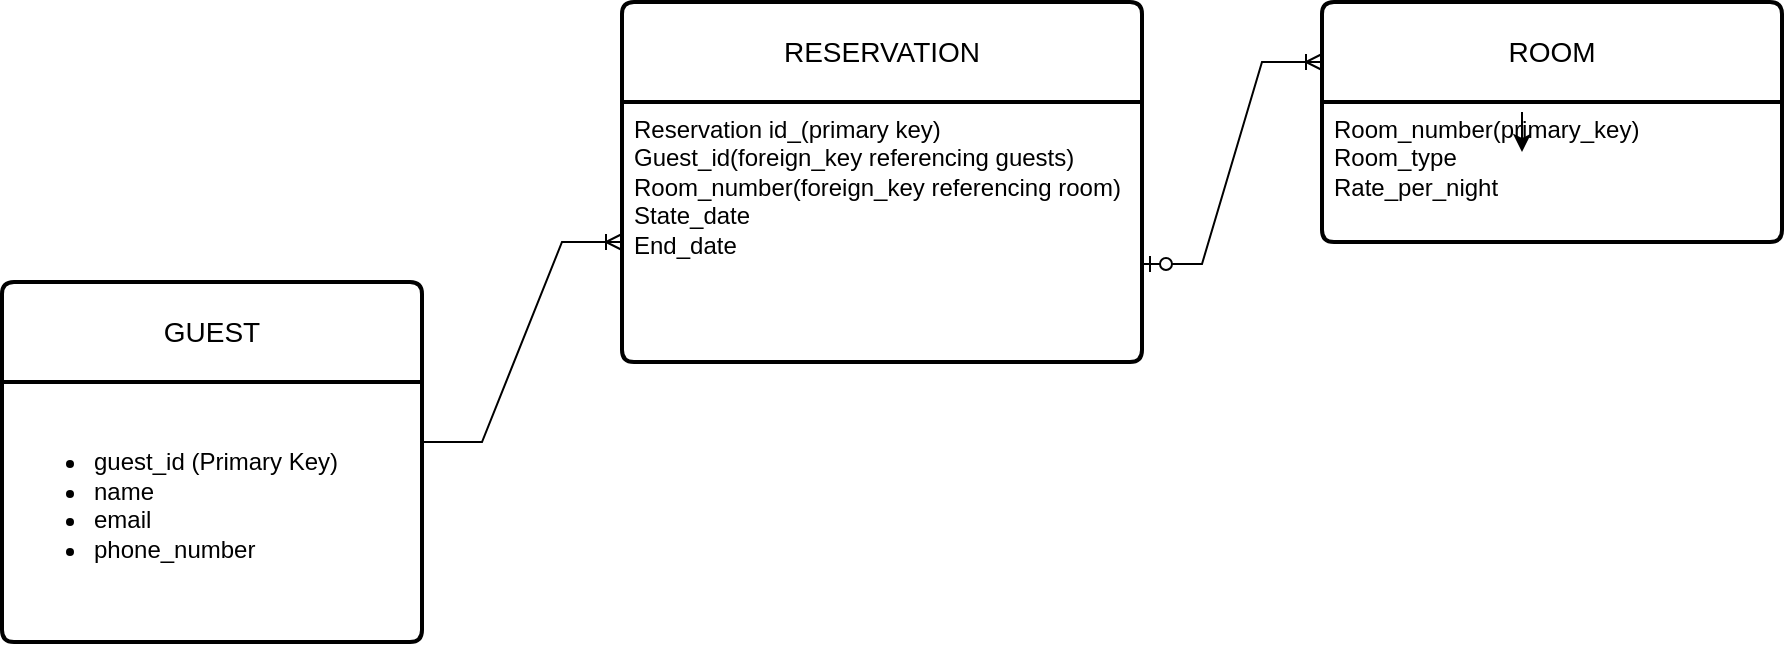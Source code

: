 <mxfile version="23.1.5" type="device">
  <diagram name="Page-1" id="DRgibLF88fHcoCF2ADJT">
    <mxGraphModel dx="1730" dy="532" grid="1" gridSize="10" guides="1" tooltips="1" connect="1" arrows="1" fold="1" page="1" pageScale="1" pageWidth="850" pageHeight="1100" math="0" shadow="0">
      <root>
        <mxCell id="0" />
        <mxCell id="1" parent="0" />
        <mxCell id="nG4i6t0KgDVATb0Ji4Qr-19" value="GUEST" style="swimlane;childLayout=stackLayout;horizontal=1;startSize=50;horizontalStack=0;rounded=1;fontSize=14;fontStyle=0;strokeWidth=2;resizeParent=0;resizeLast=1;shadow=0;dashed=0;align=center;arcSize=4;whiteSpace=wrap;html=1;" vertex="1" parent="1">
          <mxGeometry x="-90" y="600" width="210" height="180" as="geometry" />
        </mxCell>
        <mxCell id="nG4i6t0KgDVATb0Ji4Qr-20" value="&#xa;&lt;ul&gt;&lt;li&gt;guest_id (Primary Key)&lt;/li&gt;&lt;li&gt;name&lt;/li&gt;&lt;li&gt;email&lt;/li&gt;&lt;li&gt;phone_number&lt;/li&gt;&lt;/ul&gt;&#xa;&#xa;" style="align=left;strokeColor=none;fillColor=none;spacingLeft=4;fontSize=12;verticalAlign=top;resizable=0;rotatable=0;part=1;html=1;" vertex="1" parent="nG4i6t0KgDVATb0Ji4Qr-19">
          <mxGeometry y="50" width="210" height="130" as="geometry" />
        </mxCell>
        <mxCell id="nG4i6t0KgDVATb0Ji4Qr-26" value="" style="edgeStyle=entityRelationEdgeStyle;fontSize=12;html=1;endArrow=ERoneToMany;rounded=0;" edge="1" parent="1">
          <mxGeometry width="100" height="100" relative="1" as="geometry">
            <mxPoint x="120" y="680" as="sourcePoint" />
            <mxPoint x="220" y="580" as="targetPoint" />
          </mxGeometry>
        </mxCell>
        <mxCell id="nG4i6t0KgDVATb0Ji4Qr-28" value="" style="edgeStyle=entityRelationEdgeStyle;fontSize=12;html=1;endArrow=ERoneToMany;startArrow=ERzeroToOne;rounded=0;exitX=1;exitY=0.623;exitDx=0;exitDy=0;entryX=0;entryY=0.25;entryDx=0;entryDy=0;exitPerimeter=0;" edge="1" parent="1" source="nG4i6t0KgDVATb0Ji4Qr-43" target="nG4i6t0KgDVATb0Ji4Qr-38">
          <mxGeometry width="100" height="100" relative="1" as="geometry">
            <mxPoint x="530" y="635" as="sourcePoint" />
            <mxPoint x="610" y="620" as="targetPoint" />
            <Array as="points">
              <mxPoint x="560" y="650" />
            </Array>
          </mxGeometry>
        </mxCell>
        <mxCell id="nG4i6t0KgDVATb0Ji4Qr-29" style="edgeStyle=orthogonalEdgeStyle;rounded=0;orthogonalLoop=1;jettySize=auto;html=1;" edge="1" parent="1">
          <mxGeometry relative="1" as="geometry">
            <mxPoint x="670" y="515" as="sourcePoint" />
            <mxPoint x="670" y="535" as="targetPoint" />
          </mxGeometry>
        </mxCell>
        <mxCell id="nG4i6t0KgDVATb0Ji4Qr-38" value="ROOM" style="swimlane;childLayout=stackLayout;horizontal=1;startSize=50;horizontalStack=0;rounded=1;fontSize=14;fontStyle=0;strokeWidth=2;resizeParent=0;resizeLast=1;shadow=0;dashed=0;align=center;arcSize=4;whiteSpace=wrap;html=1;" vertex="1" parent="1">
          <mxGeometry x="570" y="460" width="230" height="120" as="geometry" />
        </mxCell>
        <mxCell id="nG4i6t0KgDVATb0Ji4Qr-39" value="Room_number(primary_key)&lt;br&gt;Room_type&lt;br&gt;Rate_per_night" style="align=left;strokeColor=none;fillColor=none;spacingLeft=4;fontSize=12;verticalAlign=top;resizable=0;rotatable=0;part=1;html=1;" vertex="1" parent="nG4i6t0KgDVATb0Ji4Qr-38">
          <mxGeometry y="50" width="230" height="70" as="geometry" />
        </mxCell>
        <mxCell id="nG4i6t0KgDVATb0Ji4Qr-42" value="RESERVATION" style="swimlane;childLayout=stackLayout;horizontal=1;startSize=50;horizontalStack=0;rounded=1;fontSize=14;fontStyle=0;strokeWidth=2;resizeParent=0;resizeLast=1;shadow=0;dashed=0;align=center;arcSize=4;whiteSpace=wrap;html=1;" vertex="1" parent="1">
          <mxGeometry x="220" y="460" width="260" height="180" as="geometry" />
        </mxCell>
        <mxCell id="nG4i6t0KgDVATb0Ji4Qr-43" value="Reservation id_(primary key)&lt;br&gt;Guest_id(foreign_key referencing guests)&lt;br&gt;Room_number(foreign_key referencing room)&lt;br&gt;State_date&lt;br&gt;End_date&lt;div&gt;&lt;br/&gt;&lt;/div&gt;" style="align=left;strokeColor=none;fillColor=none;spacingLeft=4;fontSize=12;verticalAlign=top;resizable=0;rotatable=0;part=1;html=1;" vertex="1" parent="nG4i6t0KgDVATb0Ji4Qr-42">
          <mxGeometry y="50" width="260" height="130" as="geometry" />
        </mxCell>
      </root>
    </mxGraphModel>
  </diagram>
</mxfile>
